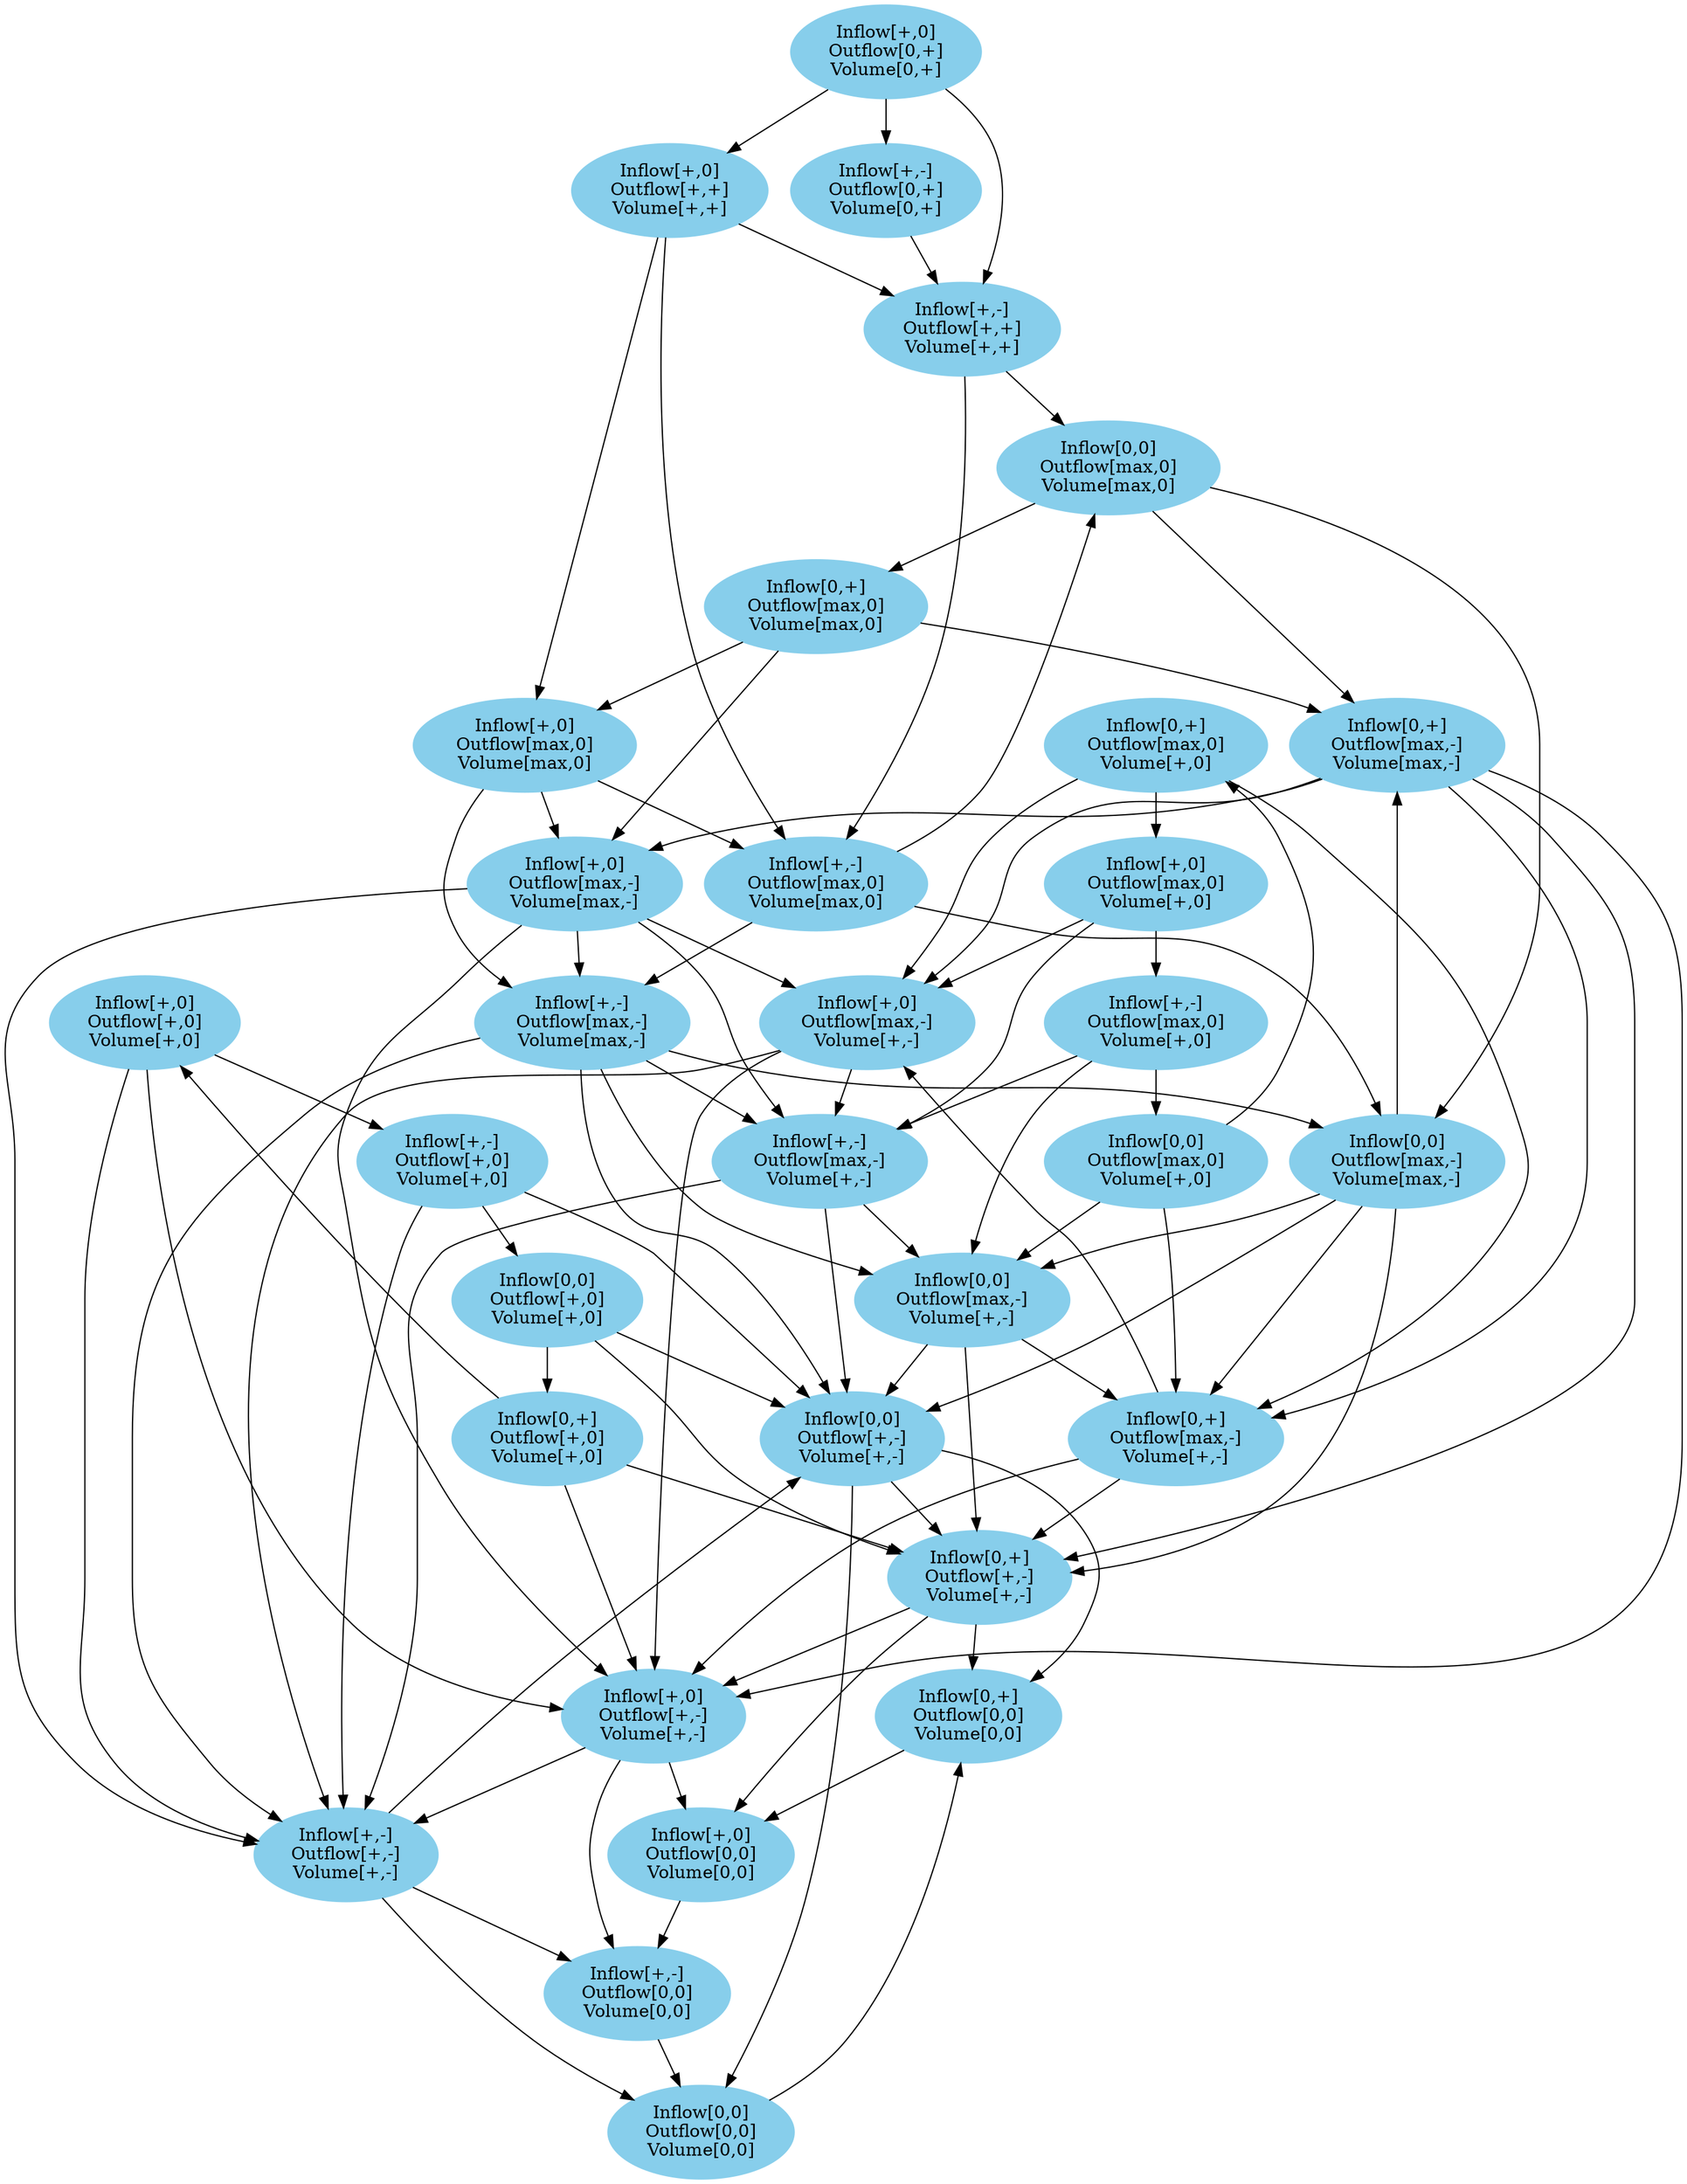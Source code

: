 // The Qualitative Model
digraph {
	node [color=skyblue style=filled]
	"Inflow[0,+]
Outflow[0,0]
Volume[0,0]
"
	"Inflow[0,+]
Outflow[+,0]
Volume[+,0]
"
	"Inflow[0,+]
Outflow[+,-]
Volume[+,-]
"
	"Inflow[0,+]
Outflow[max,0]
Volume[+,0]
"
	"Inflow[0,+]
Outflow[max,0]
Volume[max,0]
"
	"Inflow[0,+]
Outflow[max,-]
Volume[+,-]
"
	"Inflow[0,+]
Outflow[max,-]
Volume[max,-]
"
	"Inflow[0,0]
Outflow[0,0]
Volume[0,0]
"
	"Inflow[0,0]
Outflow[+,0]
Volume[+,0]
"
	"Inflow[0,0]
Outflow[+,-]
Volume[+,-]
"
	"Inflow[0,0]
Outflow[max,0]
Volume[+,0]
"
	"Inflow[0,0]
Outflow[max,0]
Volume[max,0]
"
	"Inflow[0,0]
Outflow[max,-]
Volume[+,-]
"
	"Inflow[0,0]
Outflow[max,-]
Volume[max,-]
"
	"Inflow[+,0]
Outflow[0,+]
Volume[0,+]
"
	"Inflow[+,0]
Outflow[0,0]
Volume[0,0]
"
	"Inflow[+,0]
Outflow[+,+]
Volume[+,+]
"
	"Inflow[+,0]
Outflow[+,0]
Volume[+,0]
"
	"Inflow[+,0]
Outflow[+,-]
Volume[+,-]
"
	"Inflow[+,0]
Outflow[max,0]
Volume[+,0]
"
	"Inflow[+,0]
Outflow[max,0]
Volume[max,0]
"
	"Inflow[+,0]
Outflow[max,-]
Volume[+,-]
"
	"Inflow[+,0]
Outflow[max,-]
Volume[max,-]
"
	"Inflow[+,-]
Outflow[0,+]
Volume[0,+]
"
	"Inflow[+,-]
Outflow[0,0]
Volume[0,0]
"
	"Inflow[+,-]
Outflow[+,+]
Volume[+,+]
"
	"Inflow[+,-]
Outflow[+,0]
Volume[+,0]
"
	"Inflow[+,-]
Outflow[+,-]
Volume[+,-]
"
	"Inflow[+,-]
Outflow[max,0]
Volume[+,0]
"
	"Inflow[+,-]
Outflow[max,0]
Volume[max,0]
"
	"Inflow[+,-]
Outflow[max,-]
Volume[+,-]
"
	"Inflow[+,-]
Outflow[max,-]
Volume[max,-]
"
	"Inflow[0,+]
Outflow[0,0]
Volume[0,0]
" -> "Inflow[+,0]
Outflow[0,0]
Volume[0,0]
"
	"Inflow[0,+]
Outflow[+,0]
Volume[+,0]
" -> "Inflow[0,+]
Outflow[+,-]
Volume[+,-]
"
	"Inflow[0,+]
Outflow[+,0]
Volume[+,0]
" -> "Inflow[+,0]
Outflow[+,0]
Volume[+,0]
"
	"Inflow[0,+]
Outflow[+,0]
Volume[+,0]
" -> "Inflow[+,0]
Outflow[+,-]
Volume[+,-]
"
	"Inflow[0,+]
Outflow[+,-]
Volume[+,-]
" -> "Inflow[0,+]
Outflow[0,0]
Volume[0,0]
"
	"Inflow[0,+]
Outflow[+,-]
Volume[+,-]
" -> "Inflow[+,0]
Outflow[0,0]
Volume[0,0]
"
	"Inflow[0,+]
Outflow[+,-]
Volume[+,-]
" -> "Inflow[+,0]
Outflow[+,-]
Volume[+,-]
"
	"Inflow[0,+]
Outflow[max,0]
Volume[+,0]
" -> "Inflow[0,+]
Outflow[max,-]
Volume[+,-]
"
	"Inflow[0,+]
Outflow[max,0]
Volume[+,0]
" -> "Inflow[+,0]
Outflow[max,0]
Volume[+,0]
"
	"Inflow[0,+]
Outflow[max,0]
Volume[+,0]
" -> "Inflow[+,0]
Outflow[max,-]
Volume[+,-]
"
	"Inflow[0,+]
Outflow[max,0]
Volume[max,0]
" -> "Inflow[0,+]
Outflow[max,-]
Volume[max,-]
"
	"Inflow[0,+]
Outflow[max,0]
Volume[max,0]
" -> "Inflow[+,0]
Outflow[max,0]
Volume[max,0]
"
	"Inflow[0,+]
Outflow[max,0]
Volume[max,0]
" -> "Inflow[+,0]
Outflow[max,-]
Volume[max,-]
"
	"Inflow[0,+]
Outflow[max,-]
Volume[+,-]
" -> "Inflow[0,+]
Outflow[+,-]
Volume[+,-]
"
	"Inflow[0,+]
Outflow[max,-]
Volume[+,-]
" -> "Inflow[+,0]
Outflow[+,-]
Volume[+,-]
"
	"Inflow[0,+]
Outflow[max,-]
Volume[+,-]
" -> "Inflow[+,0]
Outflow[max,-]
Volume[+,-]
"
	"Inflow[0,+]
Outflow[max,-]
Volume[max,-]
" -> "Inflow[0,+]
Outflow[+,-]
Volume[+,-]
"
	"Inflow[0,+]
Outflow[max,-]
Volume[max,-]
" -> "Inflow[0,+]
Outflow[max,-]
Volume[+,-]
"
	"Inflow[0,+]
Outflow[max,-]
Volume[max,-]
" -> "Inflow[+,0]
Outflow[+,-]
Volume[+,-]
"
	"Inflow[0,+]
Outflow[max,-]
Volume[max,-]
" -> "Inflow[+,0]
Outflow[max,-]
Volume[+,-]
"
	"Inflow[0,+]
Outflow[max,-]
Volume[max,-]
" -> "Inflow[+,0]
Outflow[max,-]
Volume[max,-]
"
	"Inflow[0,0]
Outflow[0,0]
Volume[0,0]
" -> "Inflow[0,+]
Outflow[0,0]
Volume[0,0]
"
	"Inflow[0,0]
Outflow[+,0]
Volume[+,0]
" -> "Inflow[0,+]
Outflow[+,0]
Volume[+,0]
"
	"Inflow[0,0]
Outflow[+,0]
Volume[+,0]
" -> "Inflow[0,+]
Outflow[+,-]
Volume[+,-]
"
	"Inflow[0,0]
Outflow[+,0]
Volume[+,0]
" -> "Inflow[0,0]
Outflow[+,-]
Volume[+,-]
"
	"Inflow[0,0]
Outflow[+,-]
Volume[+,-]
" -> "Inflow[0,+]
Outflow[0,0]
Volume[0,0]
"
	"Inflow[0,0]
Outflow[+,-]
Volume[+,-]
" -> "Inflow[0,+]
Outflow[+,-]
Volume[+,-]
"
	"Inflow[0,0]
Outflow[+,-]
Volume[+,-]
" -> "Inflow[0,0]
Outflow[0,0]
Volume[0,0]
"
	"Inflow[0,0]
Outflow[max,0]
Volume[+,0]
" -> "Inflow[0,+]
Outflow[max,0]
Volume[+,0]
"
	"Inflow[0,0]
Outflow[max,0]
Volume[+,0]
" -> "Inflow[0,+]
Outflow[max,-]
Volume[+,-]
"
	"Inflow[0,0]
Outflow[max,0]
Volume[+,0]
" -> "Inflow[0,0]
Outflow[max,-]
Volume[+,-]
"
	"Inflow[0,0]
Outflow[max,0]
Volume[max,0]
" -> "Inflow[0,+]
Outflow[max,0]
Volume[max,0]
"
	"Inflow[0,0]
Outflow[max,0]
Volume[max,0]
" -> "Inflow[0,+]
Outflow[max,-]
Volume[max,-]
"
	"Inflow[0,0]
Outflow[max,0]
Volume[max,0]
" -> "Inflow[0,0]
Outflow[max,-]
Volume[max,-]
"
	"Inflow[0,0]
Outflow[max,-]
Volume[+,-]
" -> "Inflow[0,+]
Outflow[+,-]
Volume[+,-]
"
	"Inflow[0,0]
Outflow[max,-]
Volume[+,-]
" -> "Inflow[0,+]
Outflow[max,-]
Volume[+,-]
"
	"Inflow[0,0]
Outflow[max,-]
Volume[+,-]
" -> "Inflow[0,0]
Outflow[+,-]
Volume[+,-]
"
	"Inflow[0,0]
Outflow[max,-]
Volume[max,-]
" -> "Inflow[0,+]
Outflow[+,-]
Volume[+,-]
"
	"Inflow[0,0]
Outflow[max,-]
Volume[max,-]
" -> "Inflow[0,+]
Outflow[max,-]
Volume[+,-]
"
	"Inflow[0,0]
Outflow[max,-]
Volume[max,-]
" -> "Inflow[0,+]
Outflow[max,-]
Volume[max,-]
"
	"Inflow[0,0]
Outflow[max,-]
Volume[max,-]
" -> "Inflow[0,0]
Outflow[+,-]
Volume[+,-]
"
	"Inflow[0,0]
Outflow[max,-]
Volume[max,-]
" -> "Inflow[0,0]
Outflow[max,-]
Volume[+,-]
"
	"Inflow[+,0]
Outflow[0,+]
Volume[0,+]
" -> "Inflow[+,0]
Outflow[+,+]
Volume[+,+]
"
	"Inflow[+,0]
Outflow[0,+]
Volume[0,+]
" -> "Inflow[+,-]
Outflow[0,+]
Volume[0,+]
"
	"Inflow[+,0]
Outflow[0,+]
Volume[0,+]
" -> "Inflow[+,-]
Outflow[+,+]
Volume[+,+]
"
	"Inflow[+,0]
Outflow[0,0]
Volume[0,0]
" -> "Inflow[+,-]
Outflow[0,0]
Volume[0,0]
"
	"Inflow[+,0]
Outflow[+,+]
Volume[+,+]
" -> "Inflow[+,0]
Outflow[max,0]
Volume[max,0]
"
	"Inflow[+,0]
Outflow[+,+]
Volume[+,+]
" -> "Inflow[+,-]
Outflow[+,+]
Volume[+,+]
"
	"Inflow[+,0]
Outflow[+,+]
Volume[+,+]
" -> "Inflow[+,-]
Outflow[max,0]
Volume[max,0]
"
	"Inflow[+,0]
Outflow[+,0]
Volume[+,0]
" -> "Inflow[+,0]
Outflow[+,-]
Volume[+,-]
"
	"Inflow[+,0]
Outflow[+,0]
Volume[+,0]
" -> "Inflow[+,-]
Outflow[+,0]
Volume[+,0]
"
	"Inflow[+,0]
Outflow[+,0]
Volume[+,0]
" -> "Inflow[+,-]
Outflow[+,-]
Volume[+,-]
"
	"Inflow[+,0]
Outflow[+,-]
Volume[+,-]
" -> "Inflow[+,0]
Outflow[0,0]
Volume[0,0]
"
	"Inflow[+,0]
Outflow[+,-]
Volume[+,-]
" -> "Inflow[+,-]
Outflow[0,0]
Volume[0,0]
"
	"Inflow[+,0]
Outflow[+,-]
Volume[+,-]
" -> "Inflow[+,-]
Outflow[+,-]
Volume[+,-]
"
	"Inflow[+,0]
Outflow[max,0]
Volume[+,0]
" -> "Inflow[+,0]
Outflow[max,-]
Volume[+,-]
"
	"Inflow[+,0]
Outflow[max,0]
Volume[+,0]
" -> "Inflow[+,-]
Outflow[max,0]
Volume[+,0]
"
	"Inflow[+,0]
Outflow[max,0]
Volume[+,0]
" -> "Inflow[+,-]
Outflow[max,-]
Volume[+,-]
"
	"Inflow[+,0]
Outflow[max,0]
Volume[max,0]
" -> "Inflow[+,0]
Outflow[max,-]
Volume[max,-]
"
	"Inflow[+,0]
Outflow[max,0]
Volume[max,0]
" -> "Inflow[+,-]
Outflow[max,0]
Volume[max,0]
"
	"Inflow[+,0]
Outflow[max,0]
Volume[max,0]
" -> "Inflow[+,-]
Outflow[max,-]
Volume[max,-]
"
	"Inflow[+,0]
Outflow[max,-]
Volume[+,-]
" -> "Inflow[+,0]
Outflow[+,-]
Volume[+,-]
"
	"Inflow[+,0]
Outflow[max,-]
Volume[+,-]
" -> "Inflow[+,-]
Outflow[+,-]
Volume[+,-]
"
	"Inflow[+,0]
Outflow[max,-]
Volume[+,-]
" -> "Inflow[+,-]
Outflow[max,-]
Volume[+,-]
"
	"Inflow[+,0]
Outflow[max,-]
Volume[max,-]
" -> "Inflow[+,0]
Outflow[+,-]
Volume[+,-]
"
	"Inflow[+,0]
Outflow[max,-]
Volume[max,-]
" -> "Inflow[+,0]
Outflow[max,-]
Volume[+,-]
"
	"Inflow[+,0]
Outflow[max,-]
Volume[max,-]
" -> "Inflow[+,-]
Outflow[+,-]
Volume[+,-]
"
	"Inflow[+,0]
Outflow[max,-]
Volume[max,-]
" -> "Inflow[+,-]
Outflow[max,-]
Volume[+,-]
"
	"Inflow[+,0]
Outflow[max,-]
Volume[max,-]
" -> "Inflow[+,-]
Outflow[max,-]
Volume[max,-]
"
	"Inflow[+,-]
Outflow[0,+]
Volume[0,+]
" -> "Inflow[+,-]
Outflow[+,+]
Volume[+,+]
"
	"Inflow[+,-]
Outflow[0,0]
Volume[0,0]
" -> "Inflow[0,0]
Outflow[0,0]
Volume[0,0]
"
	"Inflow[+,-]
Outflow[+,+]
Volume[+,+]
" -> "Inflow[0,0]
Outflow[max,0]
Volume[max,0]
"
	"Inflow[+,-]
Outflow[+,+]
Volume[+,+]
" -> "Inflow[+,-]
Outflow[max,0]
Volume[max,0]
"
	"Inflow[+,-]
Outflow[+,0]
Volume[+,0]
" -> "Inflow[0,0]
Outflow[+,0]
Volume[+,0]
"
	"Inflow[+,-]
Outflow[+,0]
Volume[+,0]
" -> "Inflow[0,0]
Outflow[+,-]
Volume[+,-]
"
	"Inflow[+,-]
Outflow[+,0]
Volume[+,0]
" -> "Inflow[+,-]
Outflow[+,-]
Volume[+,-]
"
	"Inflow[+,-]
Outflow[+,-]
Volume[+,-]
" -> "Inflow[0,0]
Outflow[0,0]
Volume[0,0]
"
	"Inflow[+,-]
Outflow[+,-]
Volume[+,-]
" -> "Inflow[0,0]
Outflow[+,-]
Volume[+,-]
"
	"Inflow[+,-]
Outflow[+,-]
Volume[+,-]
" -> "Inflow[+,-]
Outflow[0,0]
Volume[0,0]
"
	"Inflow[+,-]
Outflow[max,0]
Volume[+,0]
" -> "Inflow[0,0]
Outflow[max,0]
Volume[+,0]
"
	"Inflow[+,-]
Outflow[max,0]
Volume[+,0]
" -> "Inflow[0,0]
Outflow[max,-]
Volume[+,-]
"
	"Inflow[+,-]
Outflow[max,0]
Volume[+,0]
" -> "Inflow[+,-]
Outflow[max,-]
Volume[+,-]
"
	"Inflow[+,-]
Outflow[max,0]
Volume[max,0]
" -> "Inflow[0,0]
Outflow[max,0]
Volume[max,0]
"
	"Inflow[+,-]
Outflow[max,0]
Volume[max,0]
" -> "Inflow[0,0]
Outflow[max,-]
Volume[max,-]
"
	"Inflow[+,-]
Outflow[max,0]
Volume[max,0]
" -> "Inflow[+,-]
Outflow[max,-]
Volume[max,-]
"
	"Inflow[+,-]
Outflow[max,-]
Volume[+,-]
" -> "Inflow[0,0]
Outflow[+,-]
Volume[+,-]
"
	"Inflow[+,-]
Outflow[max,-]
Volume[+,-]
" -> "Inflow[0,0]
Outflow[max,-]
Volume[+,-]
"
	"Inflow[+,-]
Outflow[max,-]
Volume[+,-]
" -> "Inflow[+,-]
Outflow[+,-]
Volume[+,-]
"
	"Inflow[+,-]
Outflow[max,-]
Volume[max,-]
" -> "Inflow[0,0]
Outflow[+,-]
Volume[+,-]
"
	"Inflow[+,-]
Outflow[max,-]
Volume[max,-]
" -> "Inflow[0,0]
Outflow[max,-]
Volume[+,-]
"
	"Inflow[+,-]
Outflow[max,-]
Volume[max,-]
" -> "Inflow[0,0]
Outflow[max,-]
Volume[max,-]
"
	"Inflow[+,-]
Outflow[max,-]
Volume[max,-]
" -> "Inflow[+,-]
Outflow[+,-]
Volume[+,-]
"
	"Inflow[+,-]
Outflow[max,-]
Volume[max,-]
" -> "Inflow[+,-]
Outflow[max,-]
Volume[+,-]
"
}
